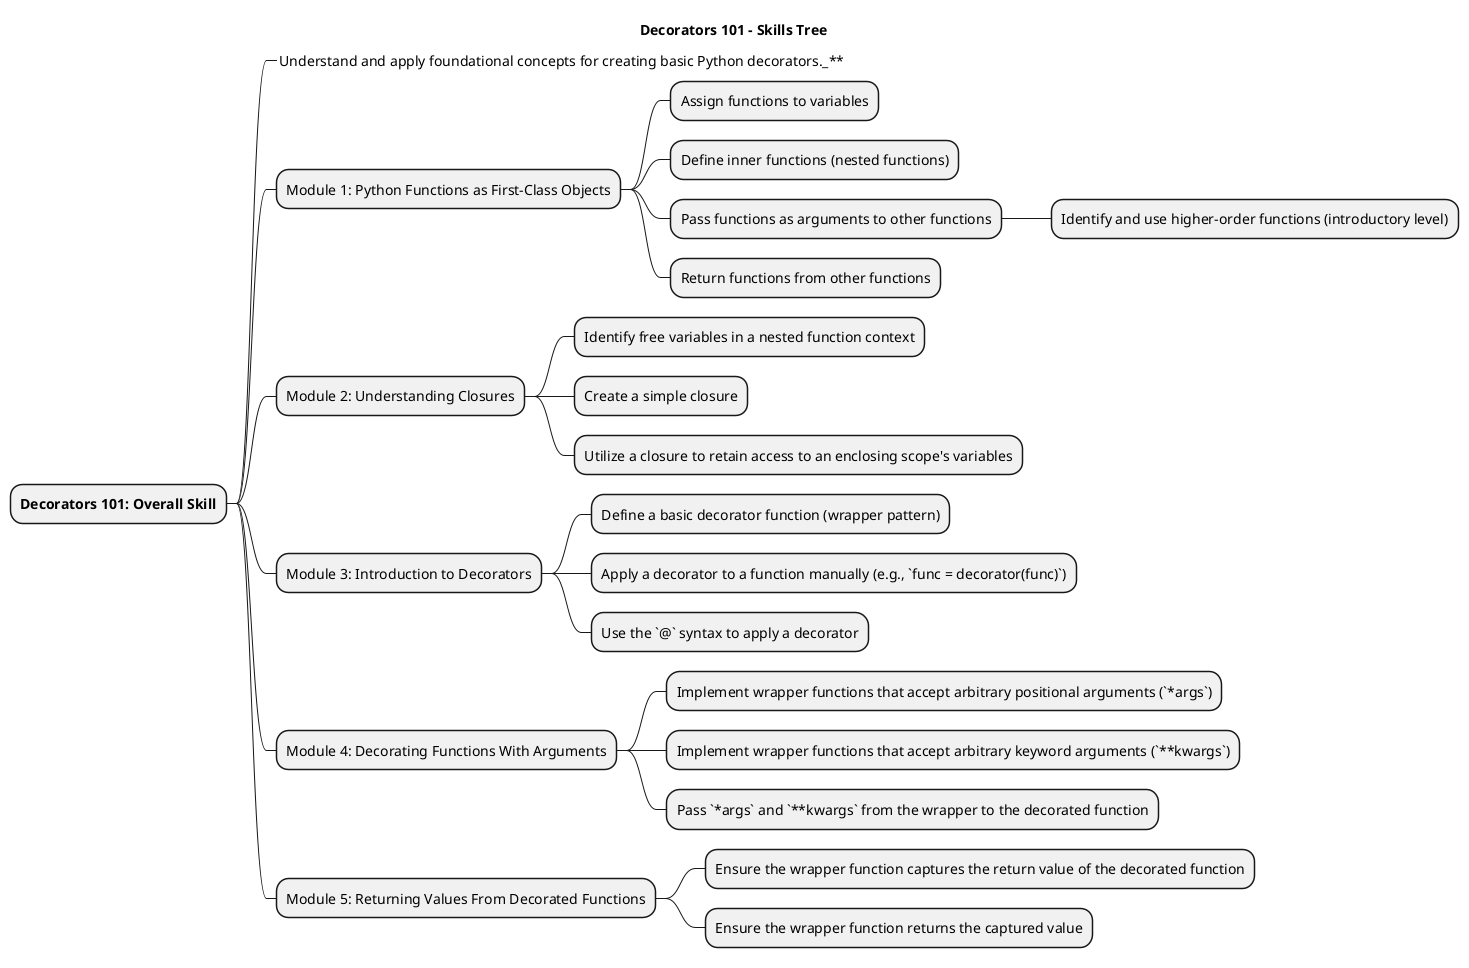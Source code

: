 @startmindmap
title Decorators 101 - Skills Tree

* **Decorators 101: Overall Skill**
**_ Understand and apply foundational concepts for creating basic Python decorators._**

** Module 1: Python Functions as First-Class Objects
*** Assign functions to variables
*** Define inner functions (nested functions)
*** Pass functions as arguments to other functions
**** Identify and use higher-order functions (introductory level)
*** Return functions from other functions

** Module 2: Understanding Closures
*** Identify free variables in a nested function context
*** Create a simple closure
*** Utilize a closure to retain access to an enclosing scope's variables

** Module 3: Introduction to Decorators
*** Define a basic decorator function (wrapper pattern)
*** Apply a decorator to a function manually (e.g., `func = decorator(func)`)
*** Use the `@` syntax to apply a decorator

** Module 4: Decorating Functions With Arguments
*** Implement wrapper functions that accept arbitrary positional arguments (`*args`)
*** Implement wrapper functions that accept arbitrary keyword arguments (`**kwargs`)
*** Pass `*args` and `**kwargs` from the wrapper to the decorated function

** Module 5: Returning Values From Decorated Functions
*** Ensure the wrapper function captures the return value of the decorated function
*** Ensure the wrapper function returns the captured value

@endmindmap
